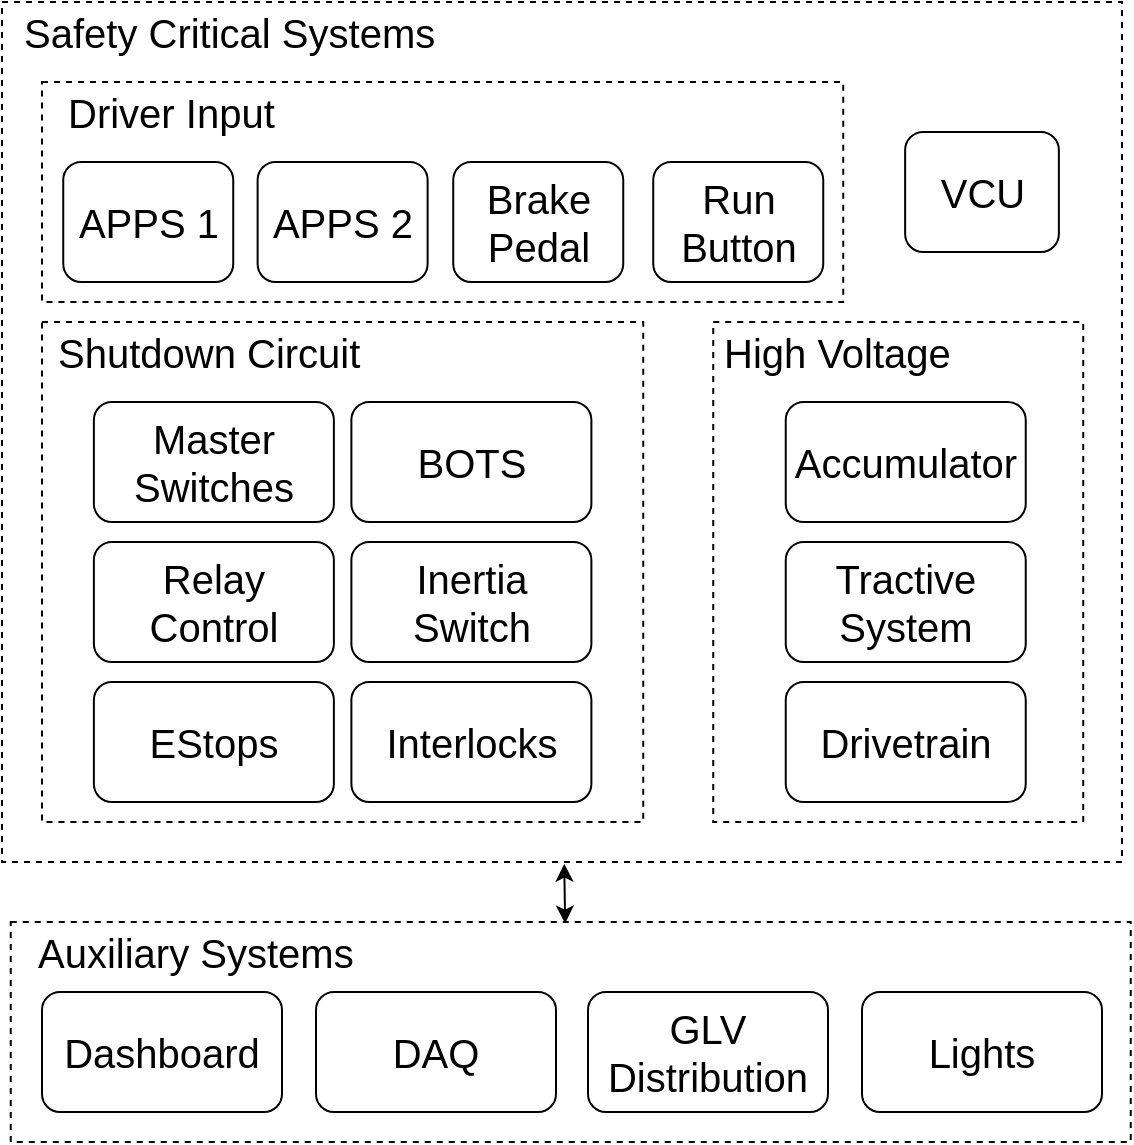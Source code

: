 <mxfile version="20.6.0" type="github" pages="3">
  <diagram id="9Iz2JitJ7VRoUgazTb_r" name="High Level">
    <mxGraphModel dx="2188" dy="1157" grid="1" gridSize="10" guides="1" tooltips="1" connect="1" arrows="1" fold="1" page="1" pageScale="1" pageWidth="850" pageHeight="1100" math="0" shadow="0">
      <root>
        <mxCell id="0" />
        <mxCell id="1" parent="0" />
        <mxCell id="ONevh3QhUTRrqRP_tkAR-36" value="" style="verticalLabelPosition=bottom;verticalAlign=top;html=1;shape=mxgraph.basic.rect;fillColor2=none;strokeWidth=1;size=20;indent=5;dashed=1;" parent="1" vertex="1">
          <mxGeometry x="44.37" y="500" width="560" height="110" as="geometry" />
        </mxCell>
        <mxCell id="ONevh3QhUTRrqRP_tkAR-1" value="" style="verticalLabelPosition=bottom;verticalAlign=top;html=1;shape=mxgraph.basic.rect;fillColor2=none;strokeWidth=1;size=20;indent=5;dashed=1;" parent="1" vertex="1">
          <mxGeometry x="40" y="40" width="560" height="430" as="geometry" />
        </mxCell>
        <mxCell id="ONevh3QhUTRrqRP_tkAR-43" value="" style="rounded=0;whiteSpace=wrap;html=1;fontSize=20;dashed=1;" parent="1" vertex="1">
          <mxGeometry x="395.62" y="200" width="185" height="250" as="geometry" />
        </mxCell>
        <mxCell id="ONevh3QhUTRrqRP_tkAR-2" value="&lt;div&gt;Safety Critical Systems&lt;/div&gt;" style="text;html=1;strokeColor=none;fillColor=none;align=left;verticalAlign=middle;whiteSpace=wrap;rounded=0;fontSize=20;" parent="1" vertex="1">
          <mxGeometry x="49.38" y="40" width="340" height="30" as="geometry" />
        </mxCell>
        <mxCell id="ONevh3QhUTRrqRP_tkAR-3" value="Drivetrain" style="rounded=1;whiteSpace=wrap;html=1;fontSize=20;" parent="1" vertex="1">
          <mxGeometry x="431.87" y="380" width="120" height="60" as="geometry" />
        </mxCell>
        <mxCell id="ONevh3QhUTRrqRP_tkAR-5" value="" style="rounded=0;whiteSpace=wrap;html=1;fontSize=20;dashed=1;" parent="1" vertex="1">
          <mxGeometry x="60" y="80" width="400.62" height="110" as="geometry" />
        </mxCell>
        <mxCell id="ONevh3QhUTRrqRP_tkAR-6" value="&lt;div&gt;Driver Input&lt;br&gt;&lt;/div&gt;" style="text;html=1;strokeColor=none;fillColor=none;align=left;verticalAlign=middle;whiteSpace=wrap;rounded=0;dashed=1;fontSize=20;" parent="1" vertex="1">
          <mxGeometry x="70.62" y="80" width="120" height="30" as="geometry" />
        </mxCell>
        <mxCell id="ONevh3QhUTRrqRP_tkAR-7" value="&lt;div&gt;APPS 1&lt;/div&gt;" style="rounded=1;whiteSpace=wrap;html=1;fontSize=20;" parent="1" vertex="1">
          <mxGeometry x="70.62" y="120" width="85" height="60" as="geometry" />
        </mxCell>
        <mxCell id="ONevh3QhUTRrqRP_tkAR-8" value="&lt;div&gt;APPS 2&lt;/div&gt;" style="rounded=1;whiteSpace=wrap;html=1;fontSize=20;" parent="1" vertex="1">
          <mxGeometry x="167.81" y="120" width="85" height="60" as="geometry" />
        </mxCell>
        <mxCell id="ONevh3QhUTRrqRP_tkAR-9" value="Brake Pedal" style="rounded=1;whiteSpace=wrap;html=1;fontSize=20;" parent="1" vertex="1">
          <mxGeometry x="265.62" y="120" width="85" height="60" as="geometry" />
        </mxCell>
        <mxCell id="ONevh3QhUTRrqRP_tkAR-10" value="" style="rounded=0;whiteSpace=wrap;html=1;fontSize=20;dashed=1;" parent="1" vertex="1">
          <mxGeometry x="60" y="200" width="300.62" height="250" as="geometry" />
        </mxCell>
        <mxCell id="ONevh3QhUTRrqRP_tkAR-11" value="&lt;div&gt;Accumulator&lt;/div&gt;" style="rounded=1;whiteSpace=wrap;html=1;fontSize=20;" parent="1" vertex="1">
          <mxGeometry x="431.87" y="240" width="120" height="60" as="geometry" />
        </mxCell>
        <mxCell id="ONevh3QhUTRrqRP_tkAR-15" value="Shutdown Circuit" style="text;html=1;strokeColor=none;fillColor=none;align=left;verticalAlign=middle;whiteSpace=wrap;rounded=0;fontSize=20;" parent="1" vertex="1">
          <mxGeometry x="66.25" y="200" width="185" height="30" as="geometry" />
        </mxCell>
        <mxCell id="ONevh3QhUTRrqRP_tkAR-19" value="BOTS" style="rounded=1;whiteSpace=wrap;html=1;fontSize=20;" parent="1" vertex="1">
          <mxGeometry x="214.69" y="240" width="120" height="60" as="geometry" />
        </mxCell>
        <mxCell id="ONevh3QhUTRrqRP_tkAR-22" value="&lt;div&gt;EStops&lt;/div&gt;" style="rounded=1;whiteSpace=wrap;html=1;fontSize=20;" parent="1" vertex="1">
          <mxGeometry x="85.94" y="380" width="120" height="60" as="geometry" />
        </mxCell>
        <mxCell id="ONevh3QhUTRrqRP_tkAR-23" value="&lt;div&gt;Master&lt;/div&gt;&lt;div&gt;Switches&lt;/div&gt;" style="rounded=1;whiteSpace=wrap;html=1;fontSize=20;" parent="1" vertex="1">
          <mxGeometry x="85.94" y="240" width="120" height="60" as="geometry" />
        </mxCell>
        <mxCell id="ONevh3QhUTRrqRP_tkAR-24" value="Tractive System" style="rounded=1;whiteSpace=wrap;html=1;fontSize=20;" parent="1" vertex="1">
          <mxGeometry x="431.87" y="310" width="120" height="60" as="geometry" />
        </mxCell>
        <mxCell id="ONevh3QhUTRrqRP_tkAR-27" value="Dashboard" style="rounded=1;whiteSpace=wrap;html=1;fontSize=20;" parent="1" vertex="1">
          <mxGeometry x="60" y="535" width="120" height="60" as="geometry" />
        </mxCell>
        <mxCell id="ONevh3QhUTRrqRP_tkAR-28" value="&lt;div&gt;DAQ&lt;/div&gt;" style="rounded=1;whiteSpace=wrap;html=1;fontSize=20;" parent="1" vertex="1">
          <mxGeometry x="197" y="535" width="120" height="60" as="geometry" />
        </mxCell>
        <mxCell id="ONevh3QhUTRrqRP_tkAR-29" value="&lt;div&gt;Relay&lt;/div&gt;&lt;div&gt;Control&lt;br&gt;&lt;/div&gt;" style="rounded=1;whiteSpace=wrap;html=1;strokeColor=#000000;fontSize=20;" parent="1" vertex="1">
          <mxGeometry x="85.94" y="310" width="120" height="60" as="geometry" />
        </mxCell>
        <mxCell id="ONevh3QhUTRrqRP_tkAR-34" value="&lt;div&gt;Inertia&lt;/div&gt;&lt;div&gt;Switch&lt;br&gt;&lt;/div&gt;" style="rounded=1;whiteSpace=wrap;html=1;strokeColor=#000000;fontSize=20;" parent="1" vertex="1">
          <mxGeometry x="214.69" y="310" width="120" height="60" as="geometry" />
        </mxCell>
        <mxCell id="ONevh3QhUTRrqRP_tkAR-35" value="Run Button" style="rounded=1;whiteSpace=wrap;html=1;fontSize=20;" parent="1" vertex="1">
          <mxGeometry x="365.62" y="120" width="85" height="60" as="geometry" />
        </mxCell>
        <mxCell id="ONevh3QhUTRrqRP_tkAR-38" value="Auxiliary Systems" style="text;html=1;strokeColor=none;fillColor=none;align=left;verticalAlign=middle;whiteSpace=wrap;rounded=0;fontSize=20;" parent="1" vertex="1">
          <mxGeometry x="55.62" y="500" width="340" height="30" as="geometry" />
        </mxCell>
        <mxCell id="ONevh3QhUTRrqRP_tkAR-39" value="" style="endArrow=classic;startArrow=classic;html=1;fontSize=20;curved=1;exitX=0.495;exitY=0.007;exitDx=0;exitDy=0;exitPerimeter=0;entryX=0.502;entryY=1.002;entryDx=0;entryDy=0;entryPerimeter=0;" parent="1" source="ONevh3QhUTRrqRP_tkAR-36" target="ONevh3QhUTRrqRP_tkAR-1" edge="1">
          <mxGeometry width="50" height="50" relative="1" as="geometry">
            <mxPoint x="280" y="470" as="sourcePoint" />
            <mxPoint x="330" y="420" as="targetPoint" />
          </mxGeometry>
        </mxCell>
        <mxCell id="ONevh3QhUTRrqRP_tkAR-40" value="GLV Distribution" style="rounded=1;whiteSpace=wrap;html=1;fontSize=20;" parent="1" vertex="1">
          <mxGeometry x="333" y="535" width="120" height="60" as="geometry" />
        </mxCell>
        <mxCell id="ONevh3QhUTRrqRP_tkAR-45" value="High Voltage" style="text;html=1;strokeColor=none;fillColor=none;align=left;verticalAlign=middle;whiteSpace=wrap;rounded=0;fontSize=20;" parent="1" vertex="1">
          <mxGeometry x="399.37" y="200" width="185" height="30" as="geometry" />
        </mxCell>
        <mxCell id="ONevh3QhUTRrqRP_tkAR-4" value="&lt;div&gt;VCU&lt;/div&gt;" style="rounded=1;whiteSpace=wrap;html=1;fontSize=20;" parent="1" vertex="1">
          <mxGeometry x="491.57" y="105" width="76.87" height="60" as="geometry" />
        </mxCell>
        <mxCell id="ONevh3QhUTRrqRP_tkAR-49" value="Interlocks" style="rounded=1;whiteSpace=wrap;html=1;strokeColor=#000000;fontSize=20;" parent="1" vertex="1">
          <mxGeometry x="214.69" y="380" width="120" height="60" as="geometry" />
        </mxCell>
        <mxCell id="Q0A8HcBJODPzJG3vyRWo-1" value="Lights" style="rounded=1;whiteSpace=wrap;html=1;fontSize=20;" vertex="1" parent="1">
          <mxGeometry x="470" y="535" width="120" height="60" as="geometry" />
        </mxCell>
      </root>
    </mxGraphModel>
  </diagram>
  <diagram id="HexKnMdJTSTLcmLmq_Q6" name="High Voltage">
    <mxGraphModel dx="1778" dy="940" grid="1" gridSize="10" guides="1" tooltips="1" connect="1" arrows="1" fold="1" page="1" pageScale="1" pageWidth="850" pageHeight="1100" math="0" shadow="0">
      <root>
        <mxCell id="0" />
        <mxCell id="1" parent="0" />
        <mxCell id="xjIdUlYSyLXy0_RaLeCO-1" value="" style="rounded=0;whiteSpace=wrap;html=1;labelBackgroundColor=#;fontSize=20;" vertex="1" parent="1">
          <mxGeometry x="590" y="770" width="250" height="130" as="geometry" />
        </mxCell>
        <mxCell id="xjIdUlYSyLXy0_RaLeCO-2" value="" style="verticalLabelPosition=bottom;verticalAlign=top;html=1;shape=mxgraph.basic.rect;fillColor2=none;strokeWidth=1;size=20;indent=5;dashed=1;" vertex="1" parent="1">
          <mxGeometry x="38.75" y="40" width="801.25" height="700" as="geometry" />
        </mxCell>
        <mxCell id="xjIdUlYSyLXy0_RaLeCO-3" value="High Voltage Systems" style="text;html=1;strokeColor=none;fillColor=none;align=left;verticalAlign=middle;whiteSpace=wrap;rounded=0;fontSize=20;" vertex="1" parent="1">
          <mxGeometry x="50" y="40" width="340" height="30" as="geometry" />
        </mxCell>
        <mxCell id="xjIdUlYSyLXy0_RaLeCO-4" value="" style="rounded=0;whiteSpace=wrap;html=1;fontSize=20;dashed=1;" vertex="1" parent="1">
          <mxGeometry x="53.75" y="100" width="776.25" height="350" as="geometry" />
        </mxCell>
        <mxCell id="xjIdUlYSyLXy0_RaLeCO-5" value="Accumulator" style="text;html=1;strokeColor=none;fillColor=none;align=left;verticalAlign=middle;whiteSpace=wrap;rounded=0;fontSize=20;" vertex="1" parent="1">
          <mxGeometry x="60" y="100" width="185" height="30" as="geometry" />
        </mxCell>
        <mxCell id="xjIdUlYSyLXy0_RaLeCO-6" value="" style="rounded=0;whiteSpace=wrap;html=1;fontSize=20;dashed=1;" vertex="1" parent="1">
          <mxGeometry x="66.88" y="140" width="283.12" height="300" as="geometry" />
        </mxCell>
        <mxCell id="xjIdUlYSyLXy0_RaLeCO-7" value="" style="rounded=1;whiteSpace=wrap;html=1;fontSize=20;" vertex="1" parent="1">
          <mxGeometry x="73.44" y="170" width="120" height="210" as="geometry" />
        </mxCell>
        <mxCell id="xjIdUlYSyLXy0_RaLeCO-8" value="" style="rounded=1;whiteSpace=wrap;html=1;fontSize=20;" vertex="1" parent="1">
          <mxGeometry x="103.44" y="180" width="120" height="210" as="geometry" />
        </mxCell>
        <mxCell id="xjIdUlYSyLXy0_RaLeCO-9" value="" style="rounded=1;whiteSpace=wrap;html=1;fontSize=20;" vertex="1" parent="1">
          <mxGeometry x="131.88" y="190" width="120" height="210" as="geometry" />
        </mxCell>
        <mxCell id="xjIdUlYSyLXy0_RaLeCO-10" value="" style="rounded=1;whiteSpace=wrap;html=1;fontSize=20;" vertex="1" parent="1">
          <mxGeometry x="163.44" y="200" width="120" height="210" as="geometry" />
        </mxCell>
        <mxCell id="xjIdUlYSyLXy0_RaLeCO-11" value="" style="rounded=1;whiteSpace=wrap;html=1;fontSize=20;" vertex="1" parent="1">
          <mxGeometry x="193.44" y="210" width="120" height="210" as="geometry" />
        </mxCell>
        <mxCell id="xjIdUlYSyLXy0_RaLeCO-12" value="" style="rounded=1;whiteSpace=wrap;html=1;fontSize=20;" vertex="1" parent="1">
          <mxGeometry x="223.44" y="220" width="120" height="210" as="geometry" />
        </mxCell>
        <mxCell id="xjIdUlYSyLXy0_RaLeCO-13" value="&lt;div&gt;Voltages,&lt;/div&gt;&lt;div&gt;Temps,&lt;/div&gt;&lt;div&gt;Cells&lt;br&gt;&lt;/div&gt;" style="text;html=1;strokeColor=none;fillColor=none;align=center;verticalAlign=middle;whiteSpace=wrap;rounded=0;fontSize=20;" vertex="1" parent="1">
          <mxGeometry x="258.44" y="370" width="60" height="30" as="geometry" />
        </mxCell>
        <mxCell id="xjIdUlYSyLXy0_RaLeCO-14" value="Segments" style="text;html=1;strokeColor=none;fillColor=none;align=left;verticalAlign=middle;whiteSpace=wrap;rounded=0;fontSize=20;" vertex="1" parent="1">
          <mxGeometry x="70.94" y="140" width="185" height="30" as="geometry" />
        </mxCell>
        <mxCell id="xjIdUlYSyLXy0_RaLeCO-15" value="&lt;div&gt;Comms,&lt;/div&gt;&lt;div&gt;Cooling&lt;br&gt;&lt;/div&gt;" style="text;html=1;strokeColor=none;fillColor=none;align=center;verticalAlign=middle;whiteSpace=wrap;rounded=0;fontSize=20;" vertex="1" parent="1">
          <mxGeometry x="253.44" y="250" width="60" height="30" as="geometry" />
        </mxCell>
        <mxCell id="xjIdUlYSyLXy0_RaLeCO-16" value="" style="endArrow=none;html=1;rounded=0;fontSize=20;strokeColor=#0000FF;exitX=0.84;exitY=0.002;exitDx=0;exitDy=0;exitPerimeter=0;" edge="1" parent="1" source="xjIdUlYSyLXy0_RaLeCO-71">
          <mxGeometry width="50" height="50" relative="1" as="geometry">
            <mxPoint x="410" y="760" as="sourcePoint" />
            <mxPoint x="410" y="20" as="targetPoint" />
          </mxGeometry>
        </mxCell>
        <mxCell id="xjIdUlYSyLXy0_RaLeCO-17" value="" style="endArrow=none;html=1;rounded=0;fontSize=20;strokeColor=#0000FF;" edge="1" parent="1">
          <mxGeometry width="50" height="50" relative="1" as="geometry">
            <mxPoint x="810" y="884.37" as="sourcePoint" />
            <mxPoint x="730" y="884.37" as="targetPoint" />
          </mxGeometry>
        </mxCell>
        <mxCell id="xjIdUlYSyLXy0_RaLeCO-18" value="CANBus" style="text;html=1;strokeColor=none;fillColor=none;align=left;verticalAlign=middle;whiteSpace=wrap;rounded=0;labelBackgroundColor=#;fontSize=20;" vertex="1" parent="1">
          <mxGeometry x="610" y="870" width="60" height="30" as="geometry" />
        </mxCell>
        <mxCell id="xjIdUlYSyLXy0_RaLeCO-19" value="&lt;div align=&quot;left&quot;&gt;Legend&lt;/div&gt;" style="text;html=1;strokeColor=none;fillColor=none;align=left;verticalAlign=middle;whiteSpace=wrap;rounded=0;labelBackgroundColor=#;fontSize=20;" vertex="1" parent="1">
          <mxGeometry x="590" y="740" width="60" height="30" as="geometry" />
        </mxCell>
        <mxCell id="xjIdUlYSyLXy0_RaLeCO-20" value="" style="endArrow=classic;startArrow=classic;html=1;rounded=0;strokeColor=#0000FF;fontSize=20;exitX=1;exitY=0.25;exitDx=0;exitDy=0;" edge="1" parent="1" source="xjIdUlYSyLXy0_RaLeCO-12">
          <mxGeometry width="50" height="50" relative="1" as="geometry">
            <mxPoint x="350" y="610" as="sourcePoint" />
            <mxPoint x="410" y="273" as="targetPoint" />
          </mxGeometry>
        </mxCell>
        <mxCell id="xjIdUlYSyLXy0_RaLeCO-21" value="" style="endArrow=none;html=1;rounded=0;fontSize=20;strokeColor=#00FF00;" edge="1" parent="1">
          <mxGeometry width="50" height="50" relative="1" as="geometry">
            <mxPoint x="810" y="864.37" as="sourcePoint" />
            <mxPoint x="730" y="864.37" as="targetPoint" />
          </mxGeometry>
        </mxCell>
        <mxCell id="xjIdUlYSyLXy0_RaLeCO-22" value="GLV" style="text;html=1;strokeColor=none;fillColor=none;align=left;verticalAlign=middle;whiteSpace=wrap;rounded=0;labelBackgroundColor=#;fontSize=20;" vertex="1" parent="1">
          <mxGeometry x="610" y="850" width="60" height="30" as="geometry" />
        </mxCell>
        <mxCell id="xjIdUlYSyLXy0_RaLeCO-23" value="" style="endArrow=none;html=1;rounded=0;fontSize=20;strokeColor=#FF8000;" edge="1" parent="1">
          <mxGeometry width="50" height="50" relative="1" as="geometry">
            <mxPoint x="810" y="844.37" as="sourcePoint" />
            <mxPoint x="730" y="844.37" as="targetPoint" />
          </mxGeometry>
        </mxCell>
        <mxCell id="xjIdUlYSyLXy0_RaLeCO-24" value="HV" style="text;html=1;strokeColor=none;fillColor=none;align=left;verticalAlign=middle;whiteSpace=wrap;rounded=0;labelBackgroundColor=#;fontSize=20;" vertex="1" parent="1">
          <mxGeometry x="610" y="830" width="60" height="30" as="geometry" />
        </mxCell>
        <mxCell id="xjIdUlYSyLXy0_RaLeCO-25" value="" style="endArrow=none;html=1;rounded=0;fontSize=20;strokeColor=#000000;" edge="1" parent="1">
          <mxGeometry width="50" height="50" relative="1" as="geometry">
            <mxPoint x="810" y="804.67" as="sourcePoint" />
            <mxPoint x="730" y="804.67" as="targetPoint" />
          </mxGeometry>
        </mxCell>
        <mxCell id="xjIdUlYSyLXy0_RaLeCO-26" value="&lt;div&gt;Analog/&lt;/div&gt;&lt;div&gt;Digital&lt;/div&gt;" style="text;html=1;strokeColor=none;fillColor=none;align=left;verticalAlign=middle;whiteSpace=wrap;rounded=0;labelBackgroundColor=#;fontSize=20;" vertex="1" parent="1">
          <mxGeometry x="610" y="790" width="60" height="30" as="geometry" />
        </mxCell>
        <mxCell id="xjIdUlYSyLXy0_RaLeCO-27" value="" style="endArrow=none;html=1;rounded=0;fontSize=20;strokeColor=#00FF00;exitX=0.887;exitY=0.002;exitDx=0;exitDy=0;exitPerimeter=0;" edge="1" parent="1" source="xjIdUlYSyLXy0_RaLeCO-71">
          <mxGeometry width="50" height="50" relative="1" as="geometry">
            <mxPoint x="430" y="760" as="sourcePoint" />
            <mxPoint x="430" y="20" as="targetPoint" />
          </mxGeometry>
        </mxCell>
        <mxCell id="xjIdUlYSyLXy0_RaLeCO-28" value="" style="rounded=0;whiteSpace=wrap;html=1;fontSize=20;dashed=1;" vertex="1" parent="1">
          <mxGeometry x="470" y="240" width="350" height="190" as="geometry" />
        </mxCell>
        <mxCell id="xjIdUlYSyLXy0_RaLeCO-29" value="&lt;div&gt;HV Enclosure&lt;/div&gt;" style="text;html=1;strokeColor=none;fillColor=none;align=left;verticalAlign=middle;whiteSpace=wrap;rounded=0;fontSize=20;" vertex="1" parent="1">
          <mxGeometry x="476.56" y="241" width="185" height="30" as="geometry" />
        </mxCell>
        <mxCell id="xjIdUlYSyLXy0_RaLeCO-30" value="" style="rounded=0;whiteSpace=wrap;html=1;fontSize=20;dashed=1;" vertex="1" parent="1">
          <mxGeometry x="470" y="120" width="350" height="110" as="geometry" />
        </mxCell>
        <mxCell id="xjIdUlYSyLXy0_RaLeCO-31" value="Control Systems" style="text;html=1;strokeColor=none;fillColor=none;align=left;verticalAlign=middle;whiteSpace=wrap;rounded=0;fontSize=20;" vertex="1" parent="1">
          <mxGeometry x="476.56" y="120" width="185" height="30" as="geometry" />
        </mxCell>
        <mxCell id="xjIdUlYSyLXy0_RaLeCO-32" value="" style="endArrow=none;html=1;rounded=0;fontSize=20;strokeColor=#FF8000;entryX=1;entryY=0.75;entryDx=0;entryDy=0;exitX=-0.002;exitY=0.719;exitDx=0;exitDy=0;exitPerimeter=0;" edge="1" parent="1" source="xjIdUlYSyLXy0_RaLeCO-28" target="xjIdUlYSyLXy0_RaLeCO-12">
          <mxGeometry width="50" height="50" relative="1" as="geometry">
            <mxPoint x="580" y="690.0" as="sourcePoint" />
            <mxPoint x="500" y="690.0" as="targetPoint" />
          </mxGeometry>
        </mxCell>
        <mxCell id="xjIdUlYSyLXy0_RaLeCO-33" value="Connector" style="rounded=1;whiteSpace=wrap;html=1;labelBackgroundColor=#;fontSize=20;" vertex="1" parent="1">
          <mxGeometry x="585" y="410" width="120" height="61" as="geometry" />
        </mxCell>
        <mxCell id="xjIdUlYSyLXy0_RaLeCO-34" value="&lt;div&gt;AIRS&lt;/div&gt;" style="rounded=1;whiteSpace=wrap;html=1;labelBackgroundColor=#;fontSize=20;" vertex="1" parent="1">
          <mxGeometry x="504.53" y="289.5" width="120" height="50" as="geometry" />
        </mxCell>
        <mxCell id="xjIdUlYSyLXy0_RaLeCO-35" value="IMD" style="rounded=1;whiteSpace=wrap;html=1;labelBackgroundColor=#;fontSize=20;" vertex="1" parent="1">
          <mxGeometry x="640" y="185" width="70" height="95" as="geometry" />
        </mxCell>
        <mxCell id="xjIdUlYSyLXy0_RaLeCO-36" value="" style="endArrow=none;html=1;rounded=0;fontSize=20;strokeColor=#00FF00;entryX=1;entryY=0.203;entryDx=0;entryDy=0;entryPerimeter=0;" edge="1" parent="1" target="xjIdUlYSyLXy0_RaLeCO-12">
          <mxGeometry width="50" height="50" relative="1" as="geometry">
            <mxPoint x="430" y="263" as="sourcePoint" />
            <mxPoint x="343.44" y="264.23" as="targetPoint" />
          </mxGeometry>
        </mxCell>
        <mxCell id="xjIdUlYSyLXy0_RaLeCO-37" value="" style="endArrow=none;html=1;rounded=0;fontSize=20;strokeColor=#00FF00;exitX=-0.001;exitY=0.473;exitDx=0;exitDy=0;exitPerimeter=0;" edge="1" parent="1" source="xjIdUlYSyLXy0_RaLeCO-30">
          <mxGeometry width="50" height="50" relative="1" as="geometry">
            <mxPoint x="505" y="199.23" as="sourcePoint" />
            <mxPoint x="430" y="172" as="targetPoint" />
          </mxGeometry>
        </mxCell>
        <mxCell id="xjIdUlYSyLXy0_RaLeCO-38" value="&lt;div&gt;TSAL&lt;/div&gt;" style="rounded=1;whiteSpace=wrap;html=1;labelBackgroundColor=#;fontSize=20;" vertex="1" parent="1">
          <mxGeometry x="720" y="185" width="80" height="95" as="geometry" />
        </mxCell>
        <mxCell id="xjIdUlYSyLXy0_RaLeCO-39" value="" style="endArrow=none;html=1;rounded=0;fontSize=20;strokeColor=#000000;entryX=0.864;entryY=-0.001;entryDx=0;entryDy=0;entryPerimeter=0;" edge="1" parent="1" target="xjIdUlYSyLXy0_RaLeCO-71">
          <mxGeometry width="50" height="50" relative="1" as="geometry">
            <mxPoint x="420" y="20" as="sourcePoint" />
            <mxPoint x="420" y="760" as="targetPoint" />
          </mxGeometry>
        </mxCell>
        <mxCell id="xjIdUlYSyLXy0_RaLeCO-40" value="Precharge" style="rounded=1;whiteSpace=wrap;html=1;labelBackgroundColor=#;fontSize=20;" vertex="1" parent="1">
          <mxGeometry x="665.47" y="290.5" width="120" height="49" as="geometry" />
        </mxCell>
        <mxCell id="xjIdUlYSyLXy0_RaLeCO-41" value="BMS Boss" style="rounded=1;whiteSpace=wrap;html=1;labelBackgroundColor=#;fontSize=20;" vertex="1" parent="1">
          <mxGeometry x="490" y="160" width="140" height="60" as="geometry" />
        </mxCell>
        <mxCell id="xjIdUlYSyLXy0_RaLeCO-42" value="" style="endArrow=classic;startArrow=classic;html=1;rounded=0;strokeColor=#0000FF;fontSize=20;entryX=0;entryY=0.727;entryDx=0;entryDy=0;entryPerimeter=0;" edge="1" parent="1" target="xjIdUlYSyLXy0_RaLeCO-30">
          <mxGeometry width="50" height="50" relative="1" as="geometry">
            <mxPoint x="410" y="200" as="sourcePoint" />
            <mxPoint x="420" y="283" as="targetPoint" />
          </mxGeometry>
        </mxCell>
        <mxCell id="xjIdUlYSyLXy0_RaLeCO-43" value="" style="endArrow=classic;startArrow=classic;html=1;rounded=0;strokeColor=#000000;fontSize=20;" edge="1" parent="1">
          <mxGeometry width="50" height="50" relative="1" as="geometry">
            <mxPoint x="420" y="184.82" as="sourcePoint" />
            <mxPoint x="470" y="184.82" as="targetPoint" />
          </mxGeometry>
        </mxCell>
        <mxCell id="xjIdUlYSyLXy0_RaLeCO-44" value="" style="endArrow=classic;startArrow=classic;html=1;rounded=0;strokeColor=#000000;fontSize=20;" edge="1" parent="1">
          <mxGeometry width="50" height="50" relative="1" as="geometry">
            <mxPoint x="420" y="289.5" as="sourcePoint" />
            <mxPoint x="470" y="289.5" as="targetPoint" />
          </mxGeometry>
        </mxCell>
        <mxCell id="xjIdUlYSyLXy0_RaLeCO-45" value="Fuse" style="rounded=1;whiteSpace=wrap;html=1;labelBackgroundColor=#;fontSize=20;" vertex="1" parent="1">
          <mxGeometry x="504.53" y="350" width="120" height="50" as="geometry" />
        </mxCell>
        <mxCell id="xjIdUlYSyLXy0_RaLeCO-46" value="&lt;div&gt;Current&lt;/div&gt;&lt;div&gt;Sensor&lt;br&gt;&lt;/div&gt;" style="rounded=1;whiteSpace=wrap;html=1;labelBackgroundColor=#;fontSize=20;" vertex="1" parent="1">
          <mxGeometry x="665.47" y="350" width="120" height="49" as="geometry" />
        </mxCell>
        <mxCell id="xjIdUlYSyLXy0_RaLeCO-47" value="" style="rounded=0;whiteSpace=wrap;html=1;fontSize=20;dashed=1;" vertex="1" parent="1">
          <mxGeometry x="470" y="501" width="350" height="229" as="geometry" />
        </mxCell>
        <mxCell id="xjIdUlYSyLXy0_RaLeCO-48" value="Tractive System" style="text;html=1;strokeColor=none;fillColor=none;align=left;verticalAlign=middle;whiteSpace=wrap;rounded=0;fontSize=20;" vertex="1" parent="1">
          <mxGeometry x="476.56" y="501" width="185" height="30" as="geometry" />
        </mxCell>
        <mxCell id="xjIdUlYSyLXy0_RaLeCO-49" value="" style="rounded=0;whiteSpace=wrap;html=1;fontSize=20;dashed=1;" vertex="1" parent="1">
          <mxGeometry x="60" y="509.5" width="311.56" height="210" as="geometry" />
        </mxCell>
        <mxCell id="xjIdUlYSyLXy0_RaLeCO-50" value="Drivetrain" style="text;html=1;strokeColor=none;fillColor=none;align=left;verticalAlign=middle;whiteSpace=wrap;rounded=0;fontSize=20;" vertex="1" parent="1">
          <mxGeometry x="66.88" y="510.5" width="185" height="30" as="geometry" />
        </mxCell>
        <mxCell id="xjIdUlYSyLXy0_RaLeCO-51" value="Cascadia PM100DXR" style="rounded=1;whiteSpace=wrap;html=1;labelBackgroundColor=#;fontSize=20;" vertex="1" parent="1">
          <mxGeometry x="70.94" y="549.5" width="289.06" height="60" as="geometry" />
        </mxCell>
        <mxCell id="xjIdUlYSyLXy0_RaLeCO-52" value="Emrax 208M" style="rounded=1;whiteSpace=wrap;html=1;labelBackgroundColor=#;fontSize=20;" vertex="1" parent="1">
          <mxGeometry x="70.94" y="649.5" width="289.06" height="60" as="geometry" />
        </mxCell>
        <mxCell id="xjIdUlYSyLXy0_RaLeCO-53" value="" style="endArrow=none;html=1;rounded=0;fontSize=20;strokeColor=#FF8000;entryX=0.5;entryY=1;entryDx=0;entryDy=0;exitX=0.5;exitY=0;exitDx=0;exitDy=0;" edge="1" parent="1" source="xjIdUlYSyLXy0_RaLeCO-52" target="xjIdUlYSyLXy0_RaLeCO-51">
          <mxGeometry width="50" height="50" relative="1" as="geometry">
            <mxPoint x="293.44" y="629.5" as="sourcePoint" />
            <mxPoint x="213.44" y="629.5" as="targetPoint" />
          </mxGeometry>
        </mxCell>
        <mxCell id="xjIdUlYSyLXy0_RaLeCO-54" value="" style="endArrow=none;html=1;rounded=0;fontSize=20;strokeColor=#FF8000;entryX=0.25;entryY=1;entryDx=0;entryDy=0;exitX=0.25;exitY=0;exitDx=0;exitDy=0;" edge="1" parent="1" source="xjIdUlYSyLXy0_RaLeCO-52" target="xjIdUlYSyLXy0_RaLeCO-51">
          <mxGeometry width="50" height="50" relative="1" as="geometry">
            <mxPoint x="152.2" y="649.5" as="sourcePoint" />
            <mxPoint x="152.2" y="609.5" as="targetPoint" />
          </mxGeometry>
        </mxCell>
        <mxCell id="xjIdUlYSyLXy0_RaLeCO-55" value="" style="endArrow=none;html=1;rounded=0;fontSize=20;strokeColor=#000000;exitX=0.938;exitY=0.008;exitDx=0;exitDy=0;exitPerimeter=0;" edge="1" parent="1" source="xjIdUlYSyLXy0_RaLeCO-52">
          <mxGeometry width="50" height="50" relative="1" as="geometry">
            <mxPoint x="371.56" y="789.5" as="sourcePoint" />
            <mxPoint x="342.0" y="609.5" as="targetPoint" />
          </mxGeometry>
        </mxCell>
        <mxCell id="xjIdUlYSyLXy0_RaLeCO-56" value="" style="endArrow=none;html=1;rounded=0;fontSize=20;strokeColor=#FF8000;entryX=0.75;entryY=1;entryDx=0;entryDy=0;exitX=0.75;exitY=0;exitDx=0;exitDy=0;" edge="1" parent="1" source="xjIdUlYSyLXy0_RaLeCO-52" target="xjIdUlYSyLXy0_RaLeCO-51">
          <mxGeometry width="50" height="50" relative="1" as="geometry">
            <mxPoint x="225.47" y="659.5" as="sourcePoint" />
            <mxPoint x="225.47" y="619.5" as="targetPoint" />
          </mxGeometry>
        </mxCell>
        <mxCell id="xjIdUlYSyLXy0_RaLeCO-57" value="" style="endArrow=classic;startArrow=classic;html=1;rounded=0;strokeColor=#0000FF;fontSize=20;exitX=1;exitY=0.5;exitDx=0;exitDy=0;" edge="1" parent="1" source="xjIdUlYSyLXy0_RaLeCO-51">
          <mxGeometry width="50" height="50" relative="1" as="geometry">
            <mxPoint x="353.44" y="322.0" as="sourcePoint" />
            <mxPoint x="410" y="579.5" as="targetPoint" />
          </mxGeometry>
        </mxCell>
        <mxCell id="xjIdUlYSyLXy0_RaLeCO-58" value="" style="endArrow=none;html=1;rounded=0;fontSize=20;strokeColor=#FF8000;entryX=1;entryY=0.25;entryDx=0;entryDy=0;" edge="1" parent="1" target="xjIdUlYSyLXy0_RaLeCO-51">
          <mxGeometry width="50" height="50" relative="1" as="geometry">
            <mxPoint x="470" y="564.5" as="sourcePoint" />
            <mxPoint x="353.44" y="427" as="targetPoint" />
          </mxGeometry>
        </mxCell>
        <mxCell id="xjIdUlYSyLXy0_RaLeCO-59" value="" style="endArrow=none;html=1;rounded=0;fontSize=20;strokeColor=#FF8000;entryX=0.5;entryY=1;entryDx=0;entryDy=0;exitX=0.5;exitY=0;exitDx=0;exitDy=0;" edge="1" parent="1" source="xjIdUlYSyLXy0_RaLeCO-47" target="xjIdUlYSyLXy0_RaLeCO-33">
          <mxGeometry width="50" height="50" relative="1" as="geometry">
            <mxPoint x="479.65" y="535.2" as="sourcePoint" />
            <mxPoint x="370" y="535.0" as="targetPoint" />
          </mxGeometry>
        </mxCell>
        <mxCell id="xjIdUlYSyLXy0_RaLeCO-60" value="HVD" style="rounded=1;whiteSpace=wrap;html=1;labelBackgroundColor=#;fontSize=20;" vertex="1" parent="1">
          <mxGeometry x="499.53" y="540" width="120" height="50" as="geometry" />
        </mxCell>
        <mxCell id="xjIdUlYSyLXy0_RaLeCO-61" value="&lt;div&gt;BSPD&lt;/div&gt;&lt;div&gt;&lt;br&gt;&lt;/div&gt;&lt;div&gt;&lt;br&gt;&lt;/div&gt;&lt;div&gt;&lt;br&gt;&lt;/div&gt;" style="rounded=1;whiteSpace=wrap;html=1;labelBackgroundColor=#;fontSize=20;" vertex="1" parent="1">
          <mxGeometry x="645.47" y="540" width="150" height="110" as="geometry" />
        </mxCell>
        <mxCell id="xjIdUlYSyLXy0_RaLeCO-62" value="Discharge" style="rounded=1;whiteSpace=wrap;html=1;labelBackgroundColor=#;fontSize=20;" vertex="1" parent="1">
          <mxGeometry x="499.53" y="600.5" width="120" height="50" as="geometry" />
        </mxCell>
        <mxCell id="xjIdUlYSyLXy0_RaLeCO-63" value="&lt;div&gt;Current&lt;/div&gt;&lt;div&gt;Sensor&lt;br&gt;&lt;/div&gt;" style="rounded=1;whiteSpace=wrap;html=1;labelBackgroundColor=#;fontSize=20;" vertex="1" parent="1">
          <mxGeometry x="661.56" y="590" width="120" height="49" as="geometry" />
        </mxCell>
        <mxCell id="xjIdUlYSyLXy0_RaLeCO-64" value="Energy Meter" style="rounded=1;whiteSpace=wrap;html=1;labelBackgroundColor=#;fontSize=20;" vertex="1" parent="1">
          <mxGeometry x="660.47" y="660" width="120" height="60" as="geometry" />
        </mxCell>
        <mxCell id="xjIdUlYSyLXy0_RaLeCO-65" value="TSMP" style="rounded=1;whiteSpace=wrap;html=1;labelBackgroundColor=#;fontSize=20;" vertex="1" parent="1">
          <mxGeometry x="499.53" y="665" width="120" height="50" as="geometry" />
        </mxCell>
        <mxCell id="xjIdUlYSyLXy0_RaLeCO-66" value="" style="endArrow=classic;startArrow=classic;html=1;rounded=0;strokeColor=#000000;fontSize=20;entryX=-0.002;entryY=0.389;entryDx=0;entryDy=0;entryPerimeter=0;" edge="1" parent="1" target="xjIdUlYSyLXy0_RaLeCO-47">
          <mxGeometry width="50" height="50" relative="1" as="geometry">
            <mxPoint x="420" y="590" as="sourcePoint" />
            <mxPoint x="466.87" y="548.32" as="targetPoint" />
          </mxGeometry>
        </mxCell>
        <mxCell id="xjIdUlYSyLXy0_RaLeCO-67" value="" style="endArrow=none;html=1;rounded=0;fontSize=20;strokeColor=#00FF00;exitX=-0.001;exitY=0.473;exitDx=0;exitDy=0;exitPerimeter=0;" edge="1" parent="1">
          <mxGeometry width="50" height="50" relative="1" as="geometry">
            <mxPoint x="470" y="279.36" as="sourcePoint" />
            <mxPoint x="430.35" y="279.33" as="targetPoint" />
          </mxGeometry>
        </mxCell>
        <mxCell id="xjIdUlYSyLXy0_RaLeCO-68" value="" style="endArrow=none;html=1;rounded=0;fontSize=20;strokeColor=#00FF00;entryX=1;entryY=0.203;entryDx=0;entryDy=0;entryPerimeter=0;" edge="1" parent="1">
          <mxGeometry width="50" height="50" relative="1" as="geometry">
            <mxPoint x="430" y="570" as="sourcePoint" />
            <mxPoint x="360" y="570" as="targetPoint" />
          </mxGeometry>
        </mxCell>
        <mxCell id="xjIdUlYSyLXy0_RaLeCO-69" value="" style="endArrow=classic;startArrow=classic;html=1;rounded=0;strokeColor=#0000FF;fontSize=20;exitX=1;exitY=0.5;exitDx=0;exitDy=0;entryX=-0.001;entryY=0.34;entryDx=0;entryDy=0;entryPerimeter=0;" edge="1" parent="1" target="xjIdUlYSyLXy0_RaLeCO-47">
          <mxGeometry width="50" height="50" relative="1" as="geometry">
            <mxPoint x="410" y="579.22" as="sourcePoint" />
            <mxPoint x="460" y="579.22" as="targetPoint" />
          </mxGeometry>
        </mxCell>
        <mxCell id="xjIdUlYSyLXy0_RaLeCO-70" value="1.5kV Galvanic Isolation" style="rounded=0;whiteSpace=wrap;html=1;labelBackgroundColor=none;fontSize=20;fillColor=#D1D1D1;" vertex="1" parent="1">
          <mxGeometry x="66.88" y="310" width="283.12" height="30" as="geometry" />
        </mxCell>
        <mxCell id="xjIdUlYSyLXy0_RaLeCO-71" value="" style="rounded=0;whiteSpace=wrap;html=1;fontSize=20;dashed=1;" vertex="1" parent="1">
          <mxGeometry x="38.75" y="790" width="441.25" height="110" as="geometry" />
        </mxCell>
        <mxCell id="xjIdUlYSyLXy0_RaLeCO-72" value="&lt;div&gt;Externals&lt;/div&gt;" style="text;html=1;strokeColor=none;fillColor=none;align=left;verticalAlign=middle;whiteSpace=wrap;rounded=0;fontSize=20;" vertex="1" parent="1">
          <mxGeometry x="45.63" y="791" width="185" height="30" as="geometry" />
        </mxCell>
        <mxCell id="xjIdUlYSyLXy0_RaLeCO-73" value="&lt;div&gt;TSAL&lt;/div&gt;&lt;div&gt;Light&lt;br&gt;&lt;/div&gt;" style="rounded=1;whiteSpace=wrap;html=1;labelBackgroundColor=#;fontSize=20;" vertex="1" parent="1">
          <mxGeometry x="66.25" y="829" width="80" height="54" as="geometry" />
        </mxCell>
        <mxCell id="xjIdUlYSyLXy0_RaLeCO-74" value="Shutdown Circuit" style="rounded=1;whiteSpace=wrap;html=1;labelBackgroundColor=#;fontSize=20;" vertex="1" parent="1">
          <mxGeometry x="155.94" y="829" width="96.56" height="54" as="geometry" />
        </mxCell>
        <mxCell id="xjIdUlYSyLXy0_RaLeCO-75" value="VCU" style="rounded=1;whiteSpace=wrap;html=1;labelBackgroundColor=#;fontSize=20;" vertex="1" parent="1">
          <mxGeometry x="259.38" y="829" width="73.12" height="54" as="geometry" />
        </mxCell>
        <mxCell id="xjIdUlYSyLXy0_RaLeCO-76" value="Auxiliary Systems" style="rounded=1;whiteSpace=wrap;html=1;labelBackgroundColor=#;fontSize=20;" vertex="1" parent="1">
          <mxGeometry x="342.5" y="829" width="110" height="54" as="geometry" />
        </mxCell>
      </root>
    </mxGraphModel>
  </diagram>
  <diagram id="tlDFUTnHxD2fBGLQVjIH" name="BMS">
    <mxGraphModel dx="1778" dy="940" grid="1" gridSize="10" guides="1" tooltips="1" connect="1" arrows="1" fold="1" page="1" pageScale="1" pageWidth="850" pageHeight="1100" math="0" shadow="0">
      <root>
        <mxCell id="0" />
        <mxCell id="1" parent="0" />
        <mxCell id="98ezOrbXE7MmnYX9J8uj-1" value="" style="verticalLabelPosition=bottom;verticalAlign=top;html=1;shape=mxgraph.basic.rect;fillColor2=none;strokeWidth=1;size=20;indent=5;dashed=1;" vertex="1" parent="1">
          <mxGeometry x="24" y="40" width="801.25" height="690" as="geometry" />
        </mxCell>
        <mxCell id="98ezOrbXE7MmnYX9J8uj-2" value="Battery Management System" style="text;html=1;strokeColor=none;fillColor=none;align=left;verticalAlign=middle;whiteSpace=wrap;rounded=0;fontSize=20;" vertex="1" parent="1">
          <mxGeometry x="35.25" y="40" width="340" height="30" as="geometry" />
        </mxCell>
        <mxCell id="98ezOrbXE7MmnYX9J8uj-3" value="" style="verticalLabelPosition=bottom;verticalAlign=top;html=1;shape=mxgraph.basic.rect;fillColor2=none;strokeWidth=1;size=20;indent=5;dashed=1;" vertex="1" parent="1">
          <mxGeometry x="34.13" y="100" width="781" height="190" as="geometry" />
        </mxCell>
        <mxCell id="98ezOrbXE7MmnYX9J8uj-4" value="BMS Boss" style="text;html=1;strokeColor=none;fillColor=none;align=left;verticalAlign=middle;whiteSpace=wrap;rounded=0;fontSize=20;" vertex="1" parent="1">
          <mxGeometry x="45.38" y="100" width="340" height="30" as="geometry" />
        </mxCell>
        <mxCell id="98ezOrbXE7MmnYX9J8uj-5" value="" style="verticalLabelPosition=bottom;verticalAlign=top;html=1;shape=mxgraph.basic.rect;fillColor2=none;strokeWidth=1;size=20;indent=5;dashed=1;" vertex="1" parent="1">
          <mxGeometry x="34.13" y="340" width="781" height="380" as="geometry" />
        </mxCell>
        <mxCell id="98ezOrbXE7MmnYX9J8uj-6" value="Segment (x6)" style="text;html=1;strokeColor=none;fillColor=none;align=left;verticalAlign=middle;whiteSpace=wrap;rounded=0;fontSize=20;" vertex="1" parent="1">
          <mxGeometry x="45.38" y="340" width="340" height="30" as="geometry" />
        </mxCell>
        <mxCell id="98ezOrbXE7MmnYX9J8uj-7" value="" style="rounded=0;whiteSpace=wrap;html=1;labelBackgroundColor=#;fontSize=20;" vertex="1" parent="1">
          <mxGeometry x="24" y="770" width="283.88" height="70" as="geometry" />
        </mxCell>
        <mxCell id="98ezOrbXE7MmnYX9J8uj-8" value="" style="endArrow=none;html=1;rounded=0;fontSize=20;strokeColor=#0000FF;" edge="1" parent="1">
          <mxGeometry width="50" height="50" relative="1" as="geometry">
            <mxPoint x="282.88" y="824.37" as="sourcePoint" />
            <mxPoint x="202.88" y="824.37" as="targetPoint" />
          </mxGeometry>
        </mxCell>
        <mxCell id="98ezOrbXE7MmnYX9J8uj-9" value="CANBus" style="text;html=1;strokeColor=none;fillColor=none;align=left;verticalAlign=middle;whiteSpace=wrap;rounded=0;labelBackgroundColor=#;fontSize=20;" vertex="1" parent="1">
          <mxGeometry x="37.88" y="810" width="60" height="30" as="geometry" />
        </mxCell>
        <mxCell id="98ezOrbXE7MmnYX9J8uj-10" value="&lt;div align=&quot;left&quot;&gt;Legend&lt;/div&gt;" style="text;html=1;strokeColor=none;fillColor=none;align=left;verticalAlign=middle;whiteSpace=wrap;rounded=0;labelBackgroundColor=#;fontSize=20;" vertex="1" parent="1">
          <mxGeometry x="24.0" y="740" width="60" height="30" as="geometry" />
        </mxCell>
        <mxCell id="98ezOrbXE7MmnYX9J8uj-15" value="" style="endArrow=none;html=1;rounded=0;fontSize=20;strokeColor=#000000;" edge="1" parent="1">
          <mxGeometry width="50" height="50" relative="1" as="geometry">
            <mxPoint x="282.88" y="794.38" as="sourcePoint" />
            <mxPoint x="202.88" y="794.38" as="targetPoint" />
          </mxGeometry>
        </mxCell>
        <mxCell id="98ezOrbXE7MmnYX9J8uj-16" value="&lt;div&gt;Analog/Digital&lt;/div&gt;" style="text;html=1;strokeColor=none;fillColor=none;align=left;verticalAlign=middle;whiteSpace=wrap;rounded=0;labelBackgroundColor=#;fontSize=20;" vertex="1" parent="1">
          <mxGeometry x="37.88" y="780" width="153.88" height="30" as="geometry" />
        </mxCell>
        <mxCell id="98ezOrbXE7MmnYX9J8uj-23" value="" style="verticalLabelPosition=bottom;verticalAlign=top;html=1;shape=mxgraph.basic.rect;fillColor2=none;strokeWidth=1;size=20;indent=5;dashed=1;" vertex="1" parent="1">
          <mxGeometry x="40" y="420" width="770" height="210" as="geometry" />
        </mxCell>
        <mxCell id="98ezOrbXE7MmnYX9J8uj-17" value="1.5kV Galvanic Isolation&amp;nbsp;&amp;nbsp;&amp;nbsp;&amp;nbsp;&amp;nbsp;&amp;nbsp;&amp;nbsp;&amp;nbsp;&amp;nbsp;&amp;nbsp;&amp;nbsp;&amp;nbsp;&amp;nbsp;&amp;nbsp;&amp;nbsp;&amp;nbsp;&amp;nbsp;&amp;nbsp;&amp;nbsp;&amp;nbsp;&amp;nbsp;&amp;nbsp;&amp;nbsp;&amp;nbsp;&amp;nbsp;&amp;nbsp; " style="rounded=0;whiteSpace=wrap;html=1;labelBackgroundColor=none;fontSize=20;fillColor=#D1D1D1;" vertex="1" parent="1">
          <mxGeometry x="35.25" y="475" width="780" height="30" as="geometry" />
        </mxCell>
        <mxCell id="98ezOrbXE7MmnYX9J8uj-18" value="&lt;font style=&quot;font-size: 18px;&quot;&gt;DC/DC Converter&lt;/font&gt;" style="rounded=1;whiteSpace=wrap;html=1;" vertex="1" parent="1">
          <mxGeometry x="91.12" y="460" width="120" height="60" as="geometry" />
        </mxCell>
        <mxCell id="98ezOrbXE7MmnYX9J8uj-19" value="&lt;div&gt;&lt;font style=&quot;font-size: 18px;&quot;&gt;CAN Transceiver&lt;/font&gt;&lt;/div&gt;" style="rounded=1;whiteSpace=wrap;html=1;" vertex="1" parent="1">
          <mxGeometry x="670" y="460" width="120" height="60" as="geometry" />
        </mxCell>
        <mxCell id="98ezOrbXE7MmnYX9J8uj-20" value="&lt;font style=&quot;font-size: 18px;&quot;&gt;Optoisolator&lt;/font&gt;" style="rounded=1;whiteSpace=wrap;html=1;" vertex="1" parent="1">
          <mxGeometry x="518" y="460" width="120" height="60" as="geometry" />
        </mxCell>
        <mxCell id="98ezOrbXE7MmnYX9J8uj-22" value="BMS Worker" style="text;html=1;strokeColor=none;fillColor=none;align=left;verticalAlign=middle;whiteSpace=wrap;rounded=0;fontSize=20;" vertex="1" parent="1">
          <mxGeometry x="45.38" y="420" width="340" height="30" as="geometry" />
        </mxCell>
        <mxCell id="98ezOrbXE7MmnYX9J8uj-24" value="&lt;font style=&quot;font-size: 18px;&quot;&gt;Cooling Fans&lt;/font&gt;" style="rounded=1;whiteSpace=wrap;html=1;" vertex="1" parent="1">
          <mxGeometry x="518" y="350" width="120" height="60" as="geometry" />
        </mxCell>
        <mxCell id="98ezOrbXE7MmnYX9J8uj-25" value="" style="endArrow=none;html=1;rounded=0;fontSize=20;strokeColor=#0000FF;entryX=0.5;entryY=0;entryDx=0;entryDy=0;exitX=0.5;exitY=1;exitDx=0;exitDy=0;" edge="1" parent="1" source="98ezOrbXE7MmnYX9J8uj-34" target="98ezOrbXE7MmnYX9J8uj-19">
          <mxGeometry width="50" height="50" relative="1" as="geometry">
            <mxPoint x="419" y="290" as="sourcePoint" />
            <mxPoint x="480" y="310.0" as="targetPoint" />
          </mxGeometry>
        </mxCell>
        <mxCell id="98ezOrbXE7MmnYX9J8uj-26" value="" style="endArrow=none;html=1;rounded=0;fontSize=20;strokeColor=#000000;entryX=0.5;entryY=0;entryDx=0;entryDy=0;exitX=0.5;exitY=1;exitDx=0;exitDy=0;" edge="1" parent="1" source="98ezOrbXE7MmnYX9J8uj-24" target="98ezOrbXE7MmnYX9J8uj-20">
          <mxGeometry width="50" height="50" relative="1" as="geometry">
            <mxPoint x="950" y="450.0" as="sourcePoint" />
            <mxPoint x="870" y="450.0" as="targetPoint" />
          </mxGeometry>
        </mxCell>
        <mxCell id="98ezOrbXE7MmnYX9J8uj-27" value="MCU" style="rounded=1;whiteSpace=wrap;html=1;fontSize=18;" vertex="1" parent="1">
          <mxGeometry x="365.25" y="550" width="120" height="60" as="geometry" />
        </mxCell>
        <mxCell id="98ezOrbXE7MmnYX9J8uj-28" value="Cell Temp Sensing" style="rounded=1;whiteSpace=wrap;html=1;fontSize=18;" vertex="1" parent="1">
          <mxGeometry x="670" y="550" width="120" height="60" as="geometry" />
        </mxCell>
        <mxCell id="98ezOrbXE7MmnYX9J8uj-29" value="Voltage Sensing" style="rounded=1;whiteSpace=wrap;html=1;fontSize=18;" vertex="1" parent="1">
          <mxGeometry x="518" y="550" width="120" height="60" as="geometry" />
        </mxCell>
        <mxCell id="98ezOrbXE7MmnYX9J8uj-30" value="Relative Humidity" style="rounded=1;whiteSpace=wrap;html=1;fontSize=18;" vertex="1" parent="1">
          <mxGeometry x="213" y="550" width="120" height="60" as="geometry" />
        </mxCell>
        <mxCell id="98ezOrbXE7MmnYX9J8uj-31" value="Ambient Temp Sensing" style="rounded=1;whiteSpace=wrap;html=1;fontSize=18;" vertex="1" parent="1">
          <mxGeometry x="60" y="550" width="120" height="60" as="geometry" />
        </mxCell>
        <mxCell id="98ezOrbXE7MmnYX9J8uj-32" value="" style="endArrow=none;html=1;rounded=0;fontSize=20;strokeColor=#000000;entryX=0.5;entryY=0;entryDx=0;entryDy=0;exitX=0.5;exitY=1;exitDx=0;exitDy=0;" edge="1" parent="1" source="98ezOrbXE7MmnYX9J8uj-19" target="98ezOrbXE7MmnYX9J8uj-27">
          <mxGeometry width="50" height="50" relative="1" as="geometry">
            <mxPoint x="741.12" y="420" as="sourcePoint" />
            <mxPoint x="741.12" y="470" as="targetPoint" />
          </mxGeometry>
        </mxCell>
        <mxCell id="98ezOrbXE7MmnYX9J8uj-33" value="" style="endArrow=none;html=1;rounded=0;fontSize=20;strokeColor=#000000;entryX=0.5;entryY=0;entryDx=0;entryDy=0;exitX=0.5;exitY=1;exitDx=0;exitDy=0;" edge="1" parent="1" source="98ezOrbXE7MmnYX9J8uj-20" target="98ezOrbXE7MmnYX9J8uj-27">
          <mxGeometry width="50" height="50" relative="1" as="geometry">
            <mxPoint x="586.37" y="530" as="sourcePoint" />
            <mxPoint x="593" y="570" as="targetPoint" />
          </mxGeometry>
        </mxCell>
        <mxCell id="98ezOrbXE7MmnYX9J8uj-35" value="MCU" style="rounded=1;whiteSpace=wrap;html=1;fontSize=18;" vertex="1" parent="1">
          <mxGeometry x="365.25" y="180" width="120" height="60" as="geometry" />
        </mxCell>
        <mxCell id="98ezOrbXE7MmnYX9J8uj-43" value="" style="group" vertex="1" connectable="0" parent="1">
          <mxGeometry x="670" y="130" width="120" height="150" as="geometry" />
        </mxCell>
        <mxCell id="98ezOrbXE7MmnYX9J8uj-34" value="&lt;div&gt;&lt;font style=&quot;font-size: 18px;&quot;&gt;CAN Transceiver&lt;/font&gt;&lt;/div&gt;" style="rounded=1;whiteSpace=wrap;html=1;" vertex="1" parent="98ezOrbXE7MmnYX9J8uj-43">
          <mxGeometry y="90" width="120" height="60" as="geometry" />
        </mxCell>
        <mxCell id="98ezOrbXE7MmnYX9J8uj-36" value="&lt;div&gt;Contactor/&lt;/div&gt;&lt;div&gt;Precharge&lt;/div&gt;&lt;div&gt;Control&lt;br&gt;&lt;/div&gt;" style="rounded=1;whiteSpace=wrap;html=1;fontSize=18;" vertex="1" parent="98ezOrbXE7MmnYX9J8uj-43">
          <mxGeometry width="120" height="80" as="geometry" />
        </mxCell>
        <mxCell id="98ezOrbXE7MmnYX9J8uj-44" value="" style="group" vertex="1" connectable="0" parent="1">
          <mxGeometry x="518" y="140" width="120" height="140" as="geometry" />
        </mxCell>
        <mxCell id="98ezOrbXE7MmnYX9J8uj-38" value="Relative Humidity" style="rounded=1;whiteSpace=wrap;html=1;fontSize=18;" vertex="1" parent="98ezOrbXE7MmnYX9J8uj-44">
          <mxGeometry y="80" width="120" height="60" as="geometry" />
        </mxCell>
        <mxCell id="98ezOrbXE7MmnYX9J8uj-39" value="Ambient Temp Sensing" style="rounded=1;whiteSpace=wrap;html=1;fontSize=18;" vertex="1" parent="98ezOrbXE7MmnYX9J8uj-44">
          <mxGeometry width="120" height="60" as="geometry" />
        </mxCell>
        <mxCell id="98ezOrbXE7MmnYX9J8uj-45" value="" style="group" vertex="1" connectable="0" parent="1">
          <mxGeometry x="213" y="140" width="120" height="140" as="geometry" />
        </mxCell>
        <mxCell id="98ezOrbXE7MmnYX9J8uj-41" value="&lt;div&gt;IMD Data/&lt;/div&gt;&lt;div&gt;Safety&lt;br&gt;&lt;/div&gt;" style="rounded=1;whiteSpace=wrap;html=1;fontSize=18;" vertex="1" parent="98ezOrbXE7MmnYX9J8uj-45">
          <mxGeometry width="120" height="60" as="geometry" />
        </mxCell>
        <mxCell id="98ezOrbXE7MmnYX9J8uj-42" value="&lt;div&gt;Battery&lt;/div&gt;&lt;div&gt;Safety&lt;/div&gt;" style="rounded=1;whiteSpace=wrap;html=1;fontSize=18;" vertex="1" parent="98ezOrbXE7MmnYX9J8uj-45">
          <mxGeometry y="80" width="120" height="60" as="geometry" />
        </mxCell>
        <mxCell id="98ezOrbXE7MmnYX9J8uj-46" value="" style="group" vertex="1" connectable="0" parent="1">
          <mxGeometry x="60.0" y="140" width="120" height="140" as="geometry" />
        </mxCell>
        <mxCell id="98ezOrbXE7MmnYX9J8uj-37" value="SOC Calculations" style="rounded=1;whiteSpace=wrap;html=1;fontSize=18;" vertex="1" parent="98ezOrbXE7MmnYX9J8uj-46">
          <mxGeometry width="120" height="60" as="geometry" />
        </mxCell>
        <mxCell id="98ezOrbXE7MmnYX9J8uj-40" value="Current Limits" style="rounded=1;whiteSpace=wrap;html=1;fontSize=18;" vertex="1" parent="98ezOrbXE7MmnYX9J8uj-46">
          <mxGeometry y="80" width="120" height="60" as="geometry" />
        </mxCell>
        <mxCell id="98ezOrbXE7MmnYX9J8uj-47" value="14S5P&lt;br&gt;&lt;div&gt;Molicel P42A&lt;/div&gt;" style="rounded=1;whiteSpace=wrap;html=1;fontSize=18;" vertex="1" parent="1">
          <mxGeometry x="213" y="650" width="120" height="60" as="geometry" />
        </mxCell>
        <mxCell id="98ezOrbXE7MmnYX9J8uj-48" value="20 Thermistors" style="rounded=1;whiteSpace=wrap;html=1;fontSize=18;" vertex="1" parent="1">
          <mxGeometry x="518" y="650" width="120" height="60" as="geometry" />
        </mxCell>
      </root>
    </mxGraphModel>
  </diagram>
</mxfile>
